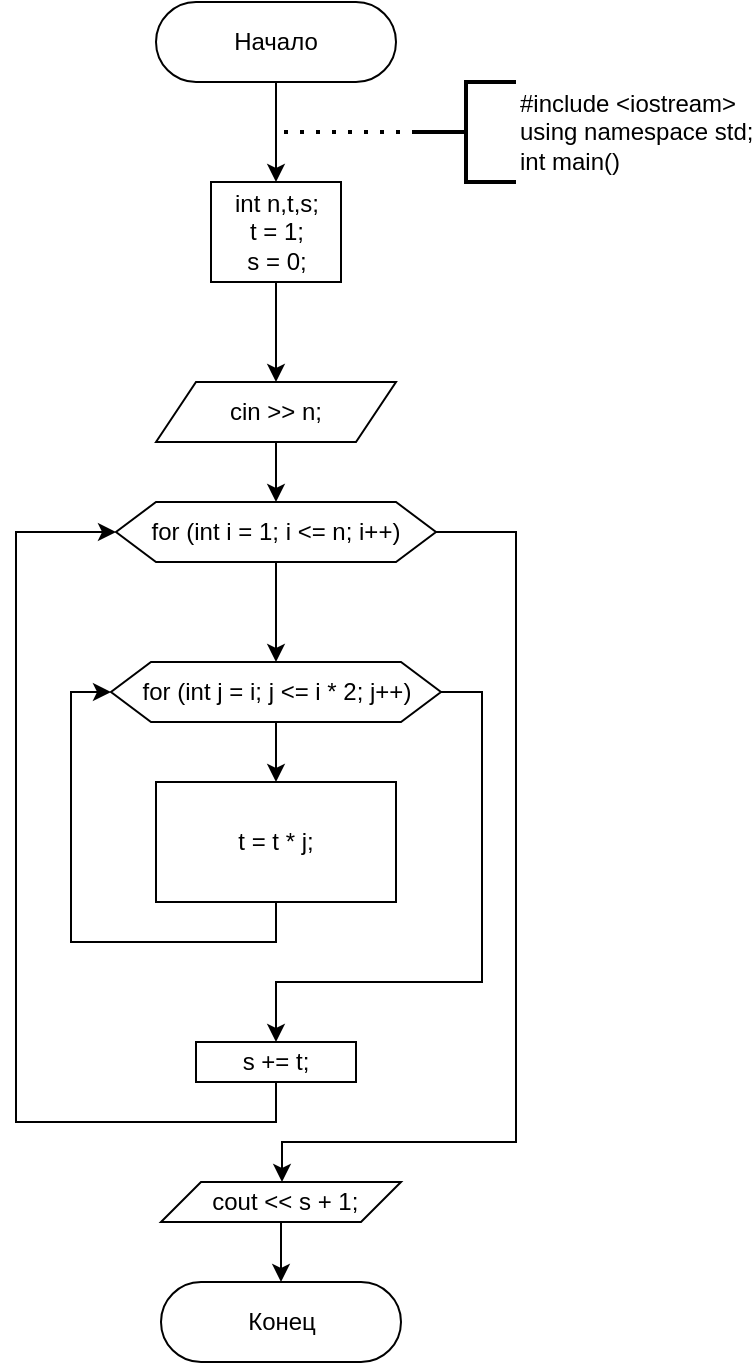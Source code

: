 <mxfile version="15.8.6" type="device"><diagram id="C5RBs43oDa-KdzZeNtuy" name="Page-1"><mxGraphModel dx="920" dy="618" grid="1" gridSize="10" guides="1" tooltips="1" connect="1" arrows="1" fold="1" page="1" pageScale="1" pageWidth="827" pageHeight="1169" math="0" shadow="0"><root><mxCell id="WIyWlLk6GJQsqaUBKTNV-0"/><mxCell id="WIyWlLk6GJQsqaUBKTNV-1" parent="WIyWlLk6GJQsqaUBKTNV-0"/><mxCell id="84ToN2v-Tddo2uSeCrW0-6" style="edgeStyle=orthogonalEdgeStyle;rounded=0;orthogonalLoop=1;jettySize=auto;html=1;exitX=0.5;exitY=1;exitDx=0;exitDy=0;entryX=0.5;entryY=0;entryDx=0;entryDy=0;" edge="1" parent="WIyWlLk6GJQsqaUBKTNV-1" source="WIyWlLk6GJQsqaUBKTNV-3" target="84ToN2v-Tddo2uSeCrW0-3"><mxGeometry relative="1" as="geometry"/></mxCell><mxCell id="WIyWlLk6GJQsqaUBKTNV-3" value="Начало" style="rounded=1;whiteSpace=wrap;html=1;fontSize=12;glass=0;strokeWidth=1;shadow=0;arcSize=50;" parent="WIyWlLk6GJQsqaUBKTNV-1" vertex="1"><mxGeometry x="160" y="80" width="120" height="40" as="geometry"/></mxCell><mxCell id="WIyWlLk6GJQsqaUBKTNV-11" value="Конец" style="rounded=1;whiteSpace=wrap;html=1;fontSize=12;glass=0;strokeWidth=1;shadow=0;arcSize=50;" parent="WIyWlLk6GJQsqaUBKTNV-1" vertex="1"><mxGeometry x="162.5" y="720" width="120" height="40" as="geometry"/></mxCell><mxCell id="84ToN2v-Tddo2uSeCrW0-1" value="&lt;div&gt;#include &amp;lt;iostream&amp;gt;&lt;/div&gt;&lt;div&gt;using namespace std;&lt;/div&gt;&lt;div&gt;int main()&lt;/div&gt;" style="strokeWidth=2;html=1;shape=mxgraph.flowchart.annotation_2;align=left;labelPosition=right;pointerEvents=1;" vertex="1" parent="WIyWlLk6GJQsqaUBKTNV-1"><mxGeometry x="290" y="120" width="50" height="50" as="geometry"/></mxCell><mxCell id="84ToN2v-Tddo2uSeCrW0-2" value="" style="endArrow=none;dashed=1;html=1;dashPattern=1 3;strokeWidth=2;rounded=0;exitX=0;exitY=0.5;exitDx=0;exitDy=0;exitPerimeter=0;" edge="1" parent="WIyWlLk6GJQsqaUBKTNV-1" source="84ToN2v-Tddo2uSeCrW0-1"><mxGeometry width="50" height="50" relative="1" as="geometry"><mxPoint x="390" y="330" as="sourcePoint"/><mxPoint x="220" y="145" as="targetPoint"/></mxGeometry></mxCell><mxCell id="84ToN2v-Tddo2uSeCrW0-70" style="edgeStyle=orthogonalEdgeStyle;rounded=0;orthogonalLoop=1;jettySize=auto;html=1;exitX=0.5;exitY=1;exitDx=0;exitDy=0;entryX=0.5;entryY=0;entryDx=0;entryDy=0;" edge="1" parent="WIyWlLk6GJQsqaUBKTNV-1" source="84ToN2v-Tddo2uSeCrW0-3" target="84ToN2v-Tddo2uSeCrW0-69"><mxGeometry relative="1" as="geometry"/></mxCell><mxCell id="84ToN2v-Tddo2uSeCrW0-3" value="int n,t,s;&lt;br&gt;&lt;div&gt;t = 1;&lt;/div&gt;&lt;div&gt;&lt;span&gt;&#9;&lt;/span&gt;s = 0;&lt;/div&gt;" style="rounded=0;whiteSpace=wrap;html=1;" vertex="1" parent="WIyWlLk6GJQsqaUBKTNV-1"><mxGeometry x="187.5" y="170" width="65" height="50" as="geometry"/></mxCell><mxCell id="84ToN2v-Tddo2uSeCrW0-66" style="edgeStyle=orthogonalEdgeStyle;rounded=0;orthogonalLoop=1;jettySize=auto;html=1;exitX=1;exitY=0.5;exitDx=0;exitDy=0;entryX=0.5;entryY=0;entryDx=0;entryDy=0;" edge="1" parent="WIyWlLk6GJQsqaUBKTNV-1" target="84ToN2v-Tddo2uSeCrW0-65"><mxGeometry relative="1" as="geometry"><mxPoint x="300" y="350" as="sourcePoint"/><Array as="points"><mxPoint x="410" y="350"/><mxPoint x="410" y="800"/><mxPoint x="215" y="800"/></Array></mxGeometry></mxCell><mxCell id="84ToN2v-Tddo2uSeCrW0-72" style="edgeStyle=orthogonalEdgeStyle;rounded=0;orthogonalLoop=1;jettySize=auto;html=1;exitX=0.5;exitY=1;exitDx=0;exitDy=0;entryX=0.5;entryY=0;entryDx=0;entryDy=0;" edge="1" parent="WIyWlLk6GJQsqaUBKTNV-1" source="84ToN2v-Tddo2uSeCrW0-69" target="84ToN2v-Tddo2uSeCrW0-71"><mxGeometry relative="1" as="geometry"/></mxCell><mxCell id="84ToN2v-Tddo2uSeCrW0-69" value="cin &amp;gt;&amp;gt; n;" style="shape=parallelogram;perimeter=parallelogramPerimeter;whiteSpace=wrap;html=1;fixedSize=1;" vertex="1" parent="WIyWlLk6GJQsqaUBKTNV-1"><mxGeometry x="160" y="270" width="120" height="30" as="geometry"/></mxCell><mxCell id="84ToN2v-Tddo2uSeCrW0-91" style="edgeStyle=orthogonalEdgeStyle;rounded=0;orthogonalLoop=1;jettySize=auto;html=1;exitX=0.5;exitY=1;exitDx=0;exitDy=0;entryX=0.5;entryY=0;entryDx=0;entryDy=0;" edge="1" parent="WIyWlLk6GJQsqaUBKTNV-1" source="84ToN2v-Tddo2uSeCrW0-71" target="84ToN2v-Tddo2uSeCrW0-87"><mxGeometry relative="1" as="geometry"/></mxCell><mxCell id="84ToN2v-Tddo2uSeCrW0-96" style="edgeStyle=orthogonalEdgeStyle;rounded=0;orthogonalLoop=1;jettySize=auto;html=1;exitX=1;exitY=0.5;exitDx=0;exitDy=0;" edge="1" parent="WIyWlLk6GJQsqaUBKTNV-1" source="84ToN2v-Tddo2uSeCrW0-71" target="84ToN2v-Tddo2uSeCrW0-84"><mxGeometry relative="1" as="geometry"><Array as="points"><mxPoint x="340" y="345"/><mxPoint x="340" y="650"/><mxPoint x="223" y="650"/></Array></mxGeometry></mxCell><mxCell id="84ToN2v-Tddo2uSeCrW0-71" value="for (int i = 1; i &amp;lt;= n; i++)" style="shape=hexagon;perimeter=hexagonPerimeter2;whiteSpace=wrap;html=1;fixedSize=1;" vertex="1" parent="WIyWlLk6GJQsqaUBKTNV-1"><mxGeometry x="140" y="330" width="160" height="30" as="geometry"/></mxCell><mxCell id="84ToN2v-Tddo2uSeCrW0-86" style="edgeStyle=orthogonalEdgeStyle;rounded=0;orthogonalLoop=1;jettySize=auto;html=1;exitX=0.5;exitY=1;exitDx=0;exitDy=0;entryX=0.5;entryY=0;entryDx=0;entryDy=0;" edge="1" parent="WIyWlLk6GJQsqaUBKTNV-1" source="84ToN2v-Tddo2uSeCrW0-84" target="WIyWlLk6GJQsqaUBKTNV-11"><mxGeometry relative="1" as="geometry"/></mxCell><mxCell id="84ToN2v-Tddo2uSeCrW0-84" value="&amp;nbsp;cout &amp;lt;&amp;lt; s + 1;" style="shape=parallelogram;perimeter=parallelogramPerimeter;whiteSpace=wrap;html=1;fixedSize=1;" vertex="1" parent="WIyWlLk6GJQsqaUBKTNV-1"><mxGeometry x="162.5" y="670" width="120" height="20" as="geometry"/></mxCell><mxCell id="84ToN2v-Tddo2uSeCrW0-88" style="edgeStyle=orthogonalEdgeStyle;rounded=0;orthogonalLoop=1;jettySize=auto;html=1;exitX=0.5;exitY=1;exitDx=0;exitDy=0;" edge="1" parent="WIyWlLk6GJQsqaUBKTNV-1" source="84ToN2v-Tddo2uSeCrW0-87" target="84ToN2v-Tddo2uSeCrW0-89"><mxGeometry relative="1" as="geometry"><mxPoint x="220" y="460" as="targetPoint"/></mxGeometry></mxCell><mxCell id="84ToN2v-Tddo2uSeCrW0-92" style="edgeStyle=orthogonalEdgeStyle;rounded=0;orthogonalLoop=1;jettySize=auto;html=1;exitX=1;exitY=0.5;exitDx=0;exitDy=0;" edge="1" parent="WIyWlLk6GJQsqaUBKTNV-1" source="84ToN2v-Tddo2uSeCrW0-87"><mxGeometry relative="1" as="geometry"><mxPoint x="220" y="600" as="targetPoint"/><Array as="points"><mxPoint x="323" y="425"/><mxPoint x="323" y="570"/><mxPoint x="220" y="570"/></Array></mxGeometry></mxCell><mxCell id="84ToN2v-Tddo2uSeCrW0-87" value="for (int j = i; j &amp;lt;= i * 2; j++)" style="shape=hexagon;perimeter=hexagonPerimeter2;whiteSpace=wrap;html=1;fixedSize=1;" vertex="1" parent="WIyWlLk6GJQsqaUBKTNV-1"><mxGeometry x="137.5" y="410" width="165" height="30" as="geometry"/></mxCell><mxCell id="84ToN2v-Tddo2uSeCrW0-90" style="edgeStyle=orthogonalEdgeStyle;rounded=0;orthogonalLoop=1;jettySize=auto;html=1;exitX=0.5;exitY=1;exitDx=0;exitDy=0;entryX=0;entryY=0.5;entryDx=0;entryDy=0;" edge="1" parent="WIyWlLk6GJQsqaUBKTNV-1" source="84ToN2v-Tddo2uSeCrW0-89" target="84ToN2v-Tddo2uSeCrW0-87"><mxGeometry relative="1" as="geometry"/></mxCell><mxCell id="84ToN2v-Tddo2uSeCrW0-89" value="t = t * j;" style="rounded=0;whiteSpace=wrap;html=1;" vertex="1" parent="WIyWlLk6GJQsqaUBKTNV-1"><mxGeometry x="160" y="470" width="120" height="60" as="geometry"/></mxCell><mxCell id="84ToN2v-Tddo2uSeCrW0-95" style="edgeStyle=orthogonalEdgeStyle;rounded=0;orthogonalLoop=1;jettySize=auto;html=1;exitX=0.5;exitY=1;exitDx=0;exitDy=0;entryX=0;entryY=0.5;entryDx=0;entryDy=0;" edge="1" parent="WIyWlLk6GJQsqaUBKTNV-1" source="84ToN2v-Tddo2uSeCrW0-94" target="84ToN2v-Tddo2uSeCrW0-71"><mxGeometry relative="1" as="geometry"><Array as="points"><mxPoint x="220" y="640"/><mxPoint x="90" y="640"/><mxPoint x="90" y="345"/></Array></mxGeometry></mxCell><mxCell id="84ToN2v-Tddo2uSeCrW0-94" value="s += t;" style="rounded=0;whiteSpace=wrap;html=1;" vertex="1" parent="WIyWlLk6GJQsqaUBKTNV-1"><mxGeometry x="180" y="600" width="80" height="20" as="geometry"/></mxCell></root></mxGraphModel></diagram></mxfile>